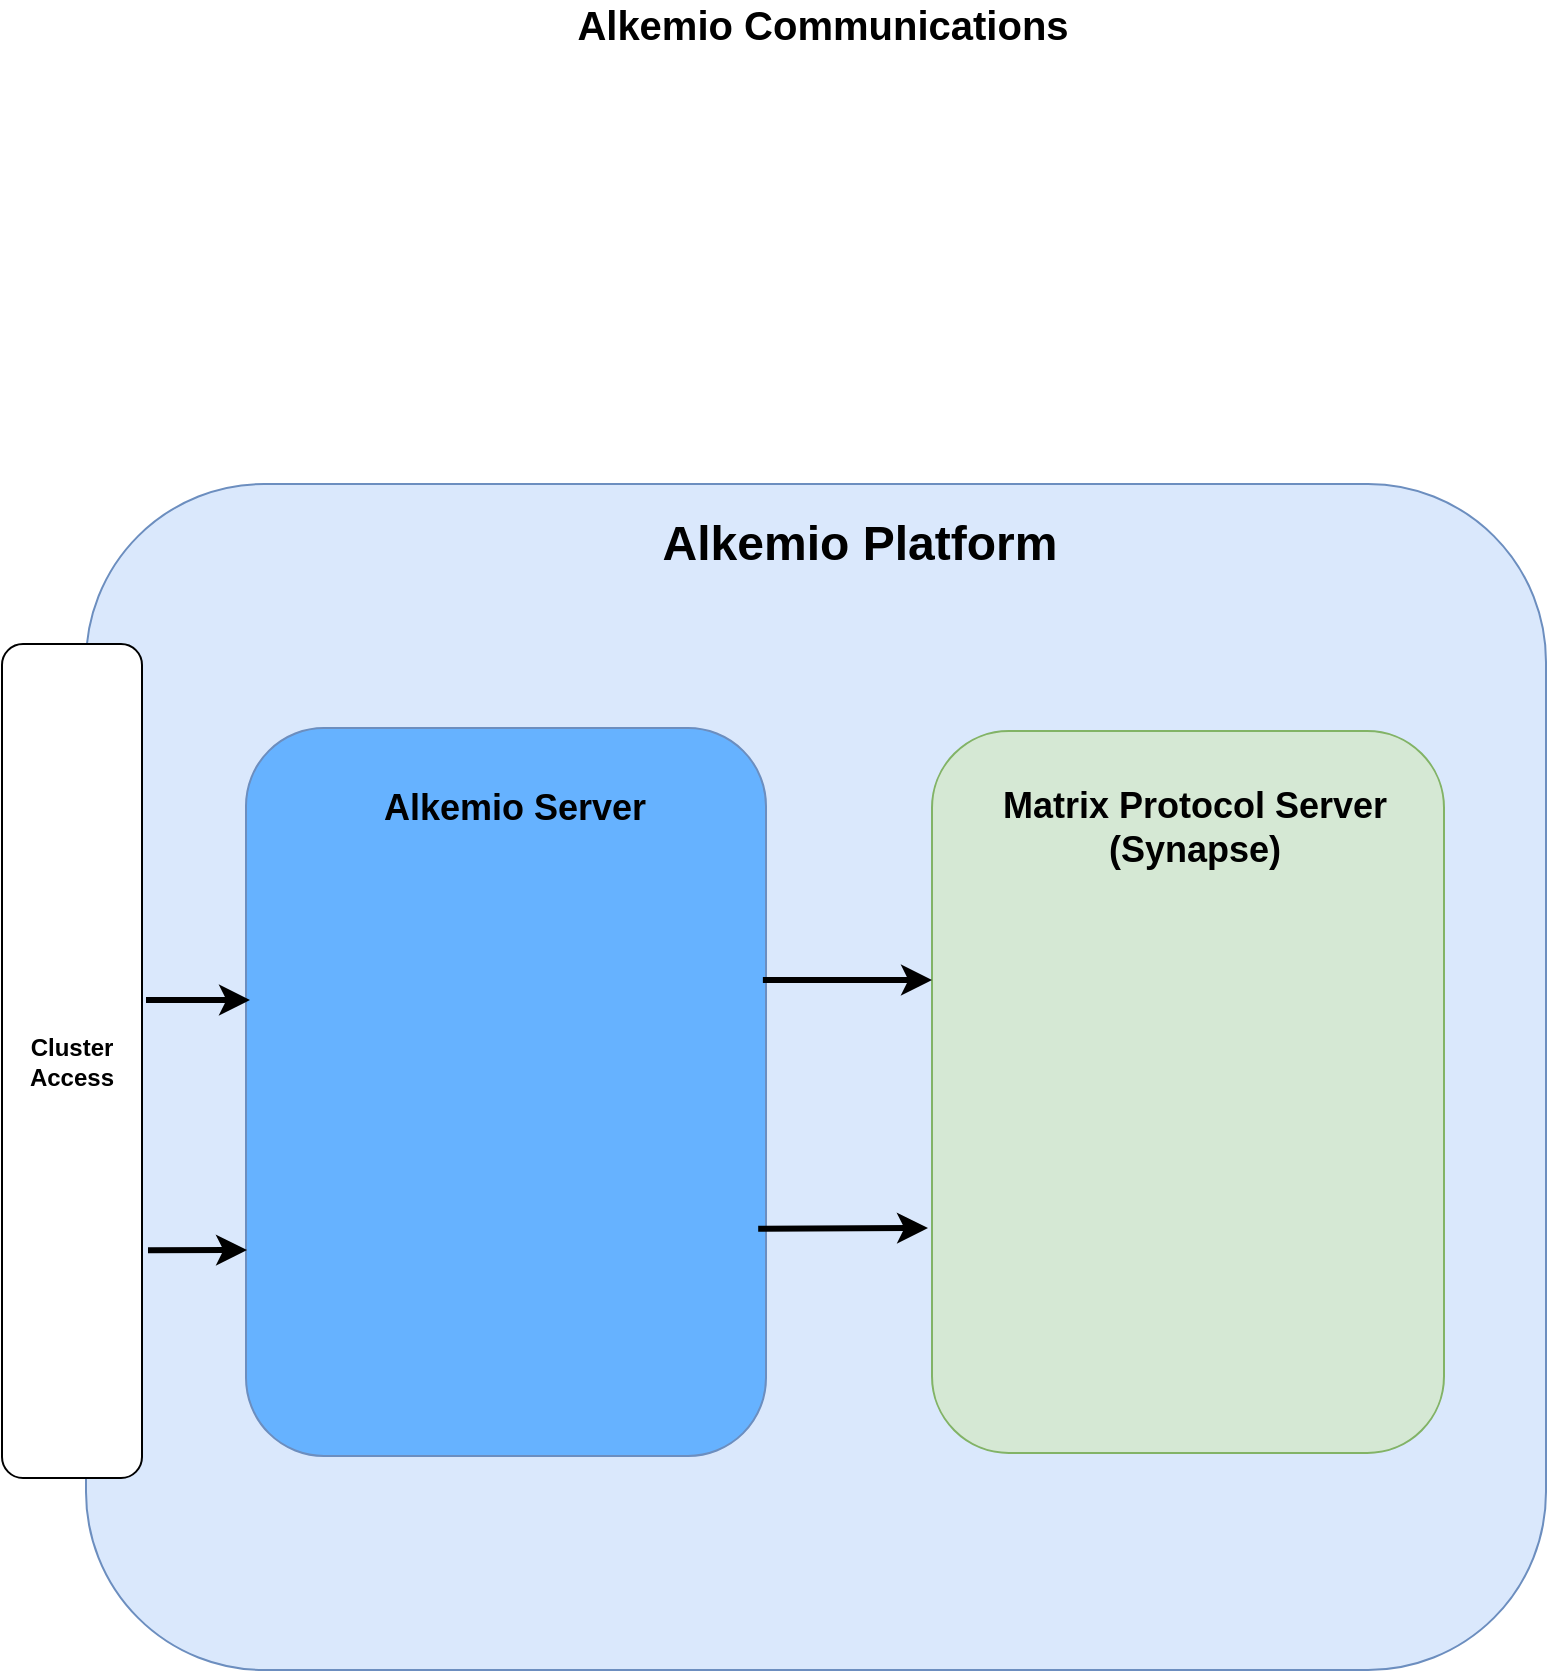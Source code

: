 <mxfile version="14.6.13" type="device" pages="2"><diagram name="Communications" id="MRnfxQKDurDMuoabgHoY"><mxGraphModel dx="1422" dy="815" grid="0" gridSize="10" guides="1" tooltips="1" connect="1" arrows="1" fold="1" page="1" pageScale="1" pageWidth="827" pageHeight="1169" math="0" shadow="0"><root><mxCell id="dUI4cDzIz1VOxFGTC87Q-0"/><mxCell id="dUI4cDzIz1VOxFGTC87Q-1" parent="dUI4cDzIz1VOxFGTC87Q-0"/><mxCell id="dUI4cDzIz1VOxFGTC87Q-44" value="" style="rounded=1;whiteSpace=wrap;html=1;fillColor=#dae8fc;strokeColor=#6c8ebf;" parent="dUI4cDzIz1VOxFGTC87Q-1" vertex="1"><mxGeometry x="65" y="270" width="730" height="593" as="geometry"/></mxCell><mxCell id="dUI4cDzIz1VOxFGTC87Q-4" value="Alkemio Communications" style="text;html=1;strokeColor=none;fillColor=none;align=center;verticalAlign=middle;whiteSpace=wrap;rounded=0;fontSize=20;fontStyle=1" parent="dUI4cDzIz1VOxFGTC87Q-1" vertex="1"><mxGeometry x="226" y="30" width="414.5" height="20" as="geometry"/></mxCell><mxCell id="dUI4cDzIz1VOxFGTC87Q-25" value="" style="group" parent="dUI4cDzIz1VOxFGTC87Q-1" vertex="1" connectable="0"><mxGeometry x="488" y="393.5" width="256" height="361" as="geometry"/></mxCell><mxCell id="qv9dvrMzTohGXrdc1UHr-3" value="" style="group" vertex="1" connectable="0" parent="dUI4cDzIz1VOxFGTC87Q-25"><mxGeometry width="256" height="361" as="geometry"/></mxCell><mxCell id="dUI4cDzIz1VOxFGTC87Q-26" value="" style="rounded=1;whiteSpace=wrap;html=1;fillColor=#d5e8d4;strokeColor=#82b366;" parent="qv9dvrMzTohGXrdc1UHr-3" vertex="1"><mxGeometry width="256" height="361" as="geometry"/></mxCell><mxCell id="dUI4cDzIz1VOxFGTC87Q-27" value="&lt;span style=&quot;font-size: 18px&quot;&gt;&lt;b&gt;Matrix Protocol Server&lt;br&gt;(Synapse)&lt;br&gt;&lt;/b&gt;&lt;/span&gt;" style="text;html=1;strokeColor=none;fillColor=none;align=center;verticalAlign=middle;whiteSpace=wrap;rounded=0;" parent="qv9dvrMzTohGXrdc1UHr-3" vertex="1"><mxGeometry x="22" y="9.5" width="219" height="78.97" as="geometry"/></mxCell><mxCell id="dUI4cDzIz1VOxFGTC87Q-54" value="&lt;b&gt;Cluster&lt;br&gt;Access&lt;br&gt;&lt;/b&gt;" style="rounded=1;whiteSpace=wrap;html=1;" parent="dUI4cDzIz1VOxFGTC87Q-1" vertex="1"><mxGeometry x="23" y="350" width="70" height="417" as="geometry"/></mxCell><mxCell id="qv9dvrMzTohGXrdc1UHr-1" value="&lt;font style=&quot;font-size: 24px;&quot;&gt;&lt;b style=&quot;font-size: 24px;&quot;&gt;Alkemio Platform&lt;br style=&quot;font-size: 24px;&quot;&gt;&lt;/b&gt;&lt;/font&gt;" style="text;html=1;strokeColor=none;fillColor=none;align=center;verticalAlign=middle;whiteSpace=wrap;rounded=0;fontSize=24;" vertex="1" parent="dUI4cDzIz1VOxFGTC87Q-1"><mxGeometry x="244.997" y="293.001" width="413.765" height="14.308" as="geometry"/></mxCell><mxCell id="qv9dvrMzTohGXrdc1UHr-2" value="" style="group" vertex="1" connectable="0" parent="dUI4cDzIz1VOxFGTC87Q-1"><mxGeometry x="145" y="392" width="260" height="364" as="geometry"/></mxCell><mxCell id="dUI4cDzIz1VOxFGTC87Q-12" value="" style="rounded=1;whiteSpace=wrap;html=1;strokeColor=#6c8ebf;fillColor=#66B2FF;" parent="qv9dvrMzTohGXrdc1UHr-2" vertex="1"><mxGeometry width="260" height="364" as="geometry"/></mxCell><mxCell id="dUI4cDzIz1VOxFGTC87Q-15" value="&lt;font style=&quot;font-size: 18px&quot;&gt;&lt;b style=&quot;font-size: 18px&quot;&gt;Alkemio Server&lt;br style=&quot;font-size: 18px&quot;&gt;&lt;/b&gt;&lt;/font&gt;" style="text;html=1;strokeColor=none;fillColor=none;align=center;verticalAlign=middle;whiteSpace=wrap;rounded=0;fontSize=18;" parent="qv9dvrMzTohGXrdc1UHr-2" vertex="1"><mxGeometry x="29.004" y="30.0" width="210.526" height="19.008" as="geometry"/></mxCell><mxCell id="qv9dvrMzTohGXrdc1UHr-4" value="" style="endArrow=classic;html=1;fontSize=18;exitX=0.994;exitY=0.346;exitDx=0;exitDy=0;exitPerimeter=0;entryX=0;entryY=0.345;entryDx=0;entryDy=0;entryPerimeter=0;strokeWidth=3;" edge="1" parent="dUI4cDzIz1VOxFGTC87Q-1" source="dUI4cDzIz1VOxFGTC87Q-12" target="dUI4cDzIz1VOxFGTC87Q-26"><mxGeometry width="50" height="50" relative="1" as="geometry"><mxPoint x="342" y="579" as="sourcePoint"/><mxPoint x="392" y="529" as="targetPoint"/></mxGeometry></mxCell><mxCell id="qv9dvrMzTohGXrdc1UHr-6" value="" style="endArrow=classic;html=1;fontSize=18;exitX=0.985;exitY=0.688;exitDx=0;exitDy=0;exitPerimeter=0;strokeWidth=3;" edge="1" parent="dUI4cDzIz1VOxFGTC87Q-1" source="dUI4cDzIz1VOxFGTC87Q-12"><mxGeometry width="50" height="50" relative="1" as="geometry"><mxPoint x="413.44" y="527.944" as="sourcePoint"/><mxPoint x="486" y="642" as="targetPoint"/></mxGeometry></mxCell><mxCell id="qv9dvrMzTohGXrdc1UHr-7" value="" style="endArrow=classic;html=1;fontSize=18;strokeWidth=3;" edge="1" parent="dUI4cDzIz1VOxFGTC87Q-1"><mxGeometry width="50" height="50" relative="1" as="geometry"><mxPoint x="95" y="528" as="sourcePoint"/><mxPoint x="147" y="528" as="targetPoint"/></mxGeometry></mxCell><mxCell id="qv9dvrMzTohGXrdc1UHr-8" value="" style="endArrow=classic;html=1;fontSize=18;exitX=1.043;exitY=0.727;exitDx=0;exitDy=0;exitPerimeter=0;strokeWidth=3;entryX=0.002;entryY=0.717;entryDx=0;entryDy=0;entryPerimeter=0;" edge="1" parent="dUI4cDzIz1VOxFGTC87Q-1" source="dUI4cDzIz1VOxFGTC87Q-54" target="dUI4cDzIz1VOxFGTC87Q-12"><mxGeometry width="50" height="50" relative="1" as="geometry"><mxPoint x="106.5" y="538.08" as="sourcePoint"/><mxPoint x="157" y="538" as="targetPoint"/></mxGeometry></mxCell></root></mxGraphModel></diagram><diagram name="Rooms" id="Q2cQWB28_HwYQsbMCPof"><mxGraphModel dx="1422" dy="815" grid="0" gridSize="10" guides="1" tooltips="1" connect="1" arrows="1" fold="1" page="1" pageScale="1" pageWidth="827" pageHeight="1169" math="0" shadow="0"><root><mxCell id="Yhn6UeqLd295wZmNj0LK-0"/><mxCell id="Yhn6UeqLd295wZmNj0LK-1" parent="Yhn6UeqLd295wZmNj0LK-0"/><mxCell id="Yhn6UeqLd295wZmNj0LK-2" value="" style="rounded=1;whiteSpace=wrap;html=1;fillColor=#dae8fc;strokeColor=#6c8ebf;" vertex="1" parent="Yhn6UeqLd295wZmNj0LK-1"><mxGeometry x="65" y="270" width="730" height="593" as="geometry"/></mxCell><mxCell id="Yhn6UeqLd295wZmNj0LK-3" value="Alkemio Communications" style="text;html=1;strokeColor=none;fillColor=none;align=center;verticalAlign=middle;whiteSpace=wrap;rounded=0;fontSize=20;fontStyle=1" vertex="1" parent="Yhn6UeqLd295wZmNj0LK-1"><mxGeometry x="226" y="30" width="414.5" height="20" as="geometry"/></mxCell><mxCell id="Yhn6UeqLd295wZmNj0LK-4" value="" style="group" vertex="1" connectable="0" parent="Yhn6UeqLd295wZmNj0LK-1"><mxGeometry x="488" y="393.5" width="256" height="361" as="geometry"/></mxCell><mxCell id="Yhn6UeqLd295wZmNj0LK-5" value="" style="group" vertex="1" connectable="0" parent="Yhn6UeqLd295wZmNj0LK-4"><mxGeometry width="256" height="361" as="geometry"/></mxCell><mxCell id="Yhn6UeqLd295wZmNj0LK-6" value="" style="rounded=1;whiteSpace=wrap;html=1;fillColor=#d5e8d4;strokeColor=#82b366;" vertex="1" parent="Yhn6UeqLd295wZmNj0LK-5"><mxGeometry width="256" height="361" as="geometry"/></mxCell><mxCell id="Yhn6UeqLd295wZmNj0LK-7" value="&lt;span style=&quot;font-size: 18px&quot;&gt;&lt;b&gt;Matrix Protocol Server&lt;br&gt;(Synapse)&lt;br&gt;&lt;/b&gt;&lt;/span&gt;" style="text;html=1;strokeColor=none;fillColor=none;align=center;verticalAlign=middle;whiteSpace=wrap;rounded=0;" vertex="1" parent="Yhn6UeqLd295wZmNj0LK-5"><mxGeometry x="30.5" y="-1.5" width="195" height="78.97" as="geometry"/></mxCell><mxCell id="jVtLRWPbesHhb_P7J7BM-19" value="&lt;b&gt;UpdatesRoom&lt;/b&gt;" style="rounded=1;whiteSpace=wrap;html=1;" vertex="1" parent="Yhn6UeqLd295wZmNj0LK-5"><mxGeometry x="45" y="130.5" width="185" height="31" as="geometry"/></mxCell><mxCell id="jVtLRWPbesHhb_P7J7BM-10" value="&lt;b&gt;UpdatesRoom&lt;/b&gt;" style="rounded=1;whiteSpace=wrap;html=1;" vertex="1" parent="Yhn6UeqLd295wZmNj0LK-5"><mxGeometry x="45" y="91.5" width="184" height="31" as="geometry"/></mxCell><mxCell id="jVtLRWPbesHhb_P7J7BM-26" value="&lt;b&gt;User-User&lt;/b&gt;" style="rounded=1;whiteSpace=wrap;html=1;" vertex="1" parent="Yhn6UeqLd295wZmNj0LK-5"><mxGeometry x="50.13" y="221.5" width="155.75" height="31" as="geometry"/></mxCell><mxCell id="Yhn6UeqLd295wZmNj0LK-8" value="&lt;b&gt;Cluster&lt;br&gt;Access&lt;br&gt;&lt;/b&gt;" style="rounded=1;whiteSpace=wrap;html=1;" vertex="1" parent="Yhn6UeqLd295wZmNj0LK-1"><mxGeometry x="23" y="350" width="70" height="417" as="geometry"/></mxCell><mxCell id="Yhn6UeqLd295wZmNj0LK-9" value="&lt;font style=&quot;font-size: 24px;&quot;&gt;&lt;b style=&quot;font-size: 24px;&quot;&gt;Alkemio Platform&lt;br style=&quot;font-size: 24px;&quot;&gt;&lt;/b&gt;&lt;/font&gt;" style="text;html=1;strokeColor=none;fillColor=none;align=center;verticalAlign=middle;whiteSpace=wrap;rounded=0;fontSize=24;" vertex="1" parent="Yhn6UeqLd295wZmNj0LK-1"><mxGeometry x="244.997" y="293.001" width="413.765" height="14.308" as="geometry"/></mxCell><mxCell id="Yhn6UeqLd295wZmNj0LK-10" value="" style="group" vertex="1" connectable="0" parent="Yhn6UeqLd295wZmNj0LK-1"><mxGeometry x="145" y="392" width="275.681" height="364" as="geometry"/></mxCell><mxCell id="Yhn6UeqLd295wZmNj0LK-11" value="" style="rounded=1;whiteSpace=wrap;html=1;strokeColor=#6c8ebf;fillColor=#66B2FF;" vertex="1" parent="Yhn6UeqLd295wZmNj0LK-10"><mxGeometry width="260" height="364" as="geometry"/></mxCell><mxCell id="Yhn6UeqLd295wZmNj0LK-12" value="&lt;font style=&quot;font-size: 18px&quot;&gt;&lt;b style=&quot;font-size: 18px&quot;&gt;Alkemio Server&lt;br style=&quot;font-size: 18px&quot;&gt;&lt;/b&gt;&lt;/font&gt;" style="text;html=1;strokeColor=none;fillColor=none;align=center;verticalAlign=middle;whiteSpace=wrap;rounded=0;fontSize=18;" vertex="1" parent="Yhn6UeqLd295wZmNj0LK-10"><mxGeometry x="24.734" y="17.0" width="210.526" height="19.008" as="geometry"/></mxCell><mxCell id="jVtLRWPbesHhb_P7J7BM-0" value="" style="group" vertex="1" connectable="0" parent="Yhn6UeqLd295wZmNj0LK-10"><mxGeometry x="38" y="49" width="237.681" height="137" as="geometry"/></mxCell><mxCell id="jVtLRWPbesHhb_P7J7BM-1" value="" style="rounded=1;whiteSpace=wrap;html=1;fillColor=#FFF2CC;" vertex="1" parent="jVtLRWPbesHhb_P7J7BM-0"><mxGeometry width="186" height="137" as="geometry"/></mxCell><mxCell id="jVtLRWPbesHhb_P7J7BM-2" value="&lt;font style=&quot;font-size: 18px&quot;&gt;&lt;b&gt;Community&lt;/b&gt;&lt;/font&gt;" style="text;html=1;strokeColor=none;fillColor=none;align=center;verticalAlign=middle;whiteSpace=wrap;rounded=0;" vertex="1" parent="jVtLRWPbesHhb_P7J7BM-0"><mxGeometry x="13.455" y="12.872" width="158.298" height="28.605" as="geometry"/></mxCell><mxCell id="jVtLRWPbesHhb_P7J7BM-5" value="&lt;b&gt;UpdatesRoomID&lt;/b&gt;" style="rounded=1;whiteSpace=wrap;html=1;" vertex="1" parent="jVtLRWPbesHhb_P7J7BM-0"><mxGeometry x="16" y="44" width="155.75" height="31" as="geometry"/></mxCell><mxCell id="jVtLRWPbesHhb_P7J7BM-9" value="&lt;b&gt;DiscussionRoomID&lt;/b&gt;" style="rounded=1;whiteSpace=wrap;html=1;" vertex="1" parent="jVtLRWPbesHhb_P7J7BM-0"><mxGeometry x="17" y="83" width="154.75" height="31" as="geometry"/></mxCell><mxCell id="Yhn6UeqLd295wZmNj0LK-13" value="" style="endArrow=classic;html=1;fontSize=18;exitX=0.994;exitY=0.346;exitDx=0;exitDy=0;exitPerimeter=0;entryX=0;entryY=0.345;entryDx=0;entryDy=0;entryPerimeter=0;strokeWidth=3;" edge="1" parent="Yhn6UeqLd295wZmNj0LK-1" source="Yhn6UeqLd295wZmNj0LK-11" target="Yhn6UeqLd295wZmNj0LK-6"><mxGeometry width="50" height="50" relative="1" as="geometry"><mxPoint x="342" y="579" as="sourcePoint"/><mxPoint x="392" y="529" as="targetPoint"/></mxGeometry></mxCell><mxCell id="Yhn6UeqLd295wZmNj0LK-14" value="" style="endArrow=classic;html=1;fontSize=18;exitX=0.985;exitY=0.688;exitDx=0;exitDy=0;exitPerimeter=0;strokeWidth=3;" edge="1" parent="Yhn6UeqLd295wZmNj0LK-1" source="Yhn6UeqLd295wZmNj0LK-11"><mxGeometry width="50" height="50" relative="1" as="geometry"><mxPoint x="413.44" y="527.944" as="sourcePoint"/><mxPoint x="486" y="642" as="targetPoint"/></mxGeometry></mxCell><mxCell id="Yhn6UeqLd295wZmNj0LK-15" value="" style="endArrow=classic;html=1;fontSize=18;strokeWidth=3;" edge="1" parent="Yhn6UeqLd295wZmNj0LK-1"><mxGeometry width="50" height="50" relative="1" as="geometry"><mxPoint x="95" y="528" as="sourcePoint"/><mxPoint x="147" y="528" as="targetPoint"/></mxGeometry></mxCell><mxCell id="Yhn6UeqLd295wZmNj0LK-16" value="" style="endArrow=classic;html=1;fontSize=18;exitX=1.043;exitY=0.727;exitDx=0;exitDy=0;exitPerimeter=0;strokeWidth=3;entryX=0.002;entryY=0.717;entryDx=0;entryDy=0;entryPerimeter=0;" edge="1" parent="Yhn6UeqLd295wZmNj0LK-1" source="Yhn6UeqLd295wZmNj0LK-8" target="Yhn6UeqLd295wZmNj0LK-11"><mxGeometry width="50" height="50" relative="1" as="geometry"><mxPoint x="106.5" y="538.08" as="sourcePoint"/><mxPoint x="157" y="538" as="targetPoint"/></mxGeometry></mxCell><mxCell id="jVtLRWPbesHhb_P7J7BM-20" style="edgeStyle=orthogonalEdgeStyle;rounded=0;orthogonalLoop=1;jettySize=auto;html=1;exitX=1;exitY=0.5;exitDx=0;exitDy=0;entryX=0;entryY=0.5;entryDx=0;entryDy=0;fontSize=24;strokeWidth=3;dashed=1;" edge="1" parent="Yhn6UeqLd295wZmNj0LK-1" source="jVtLRWPbesHhb_P7J7BM-5" target="jVtLRWPbesHhb_P7J7BM-10"><mxGeometry relative="1" as="geometry"/></mxCell><mxCell id="jVtLRWPbesHhb_P7J7BM-22" style="edgeStyle=orthogonalEdgeStyle;rounded=0;orthogonalLoop=1;jettySize=auto;html=1;exitX=1;exitY=0.5;exitDx=0;exitDy=0;entryX=0;entryY=0.5;entryDx=0;entryDy=0;fontSize=24;strokeWidth=3;dashed=1;" edge="1" parent="Yhn6UeqLd295wZmNj0LK-1" source="jVtLRWPbesHhb_P7J7BM-9" target="jVtLRWPbesHhb_P7J7BM-19"><mxGeometry relative="1" as="geometry"><mxPoint x="364.75" y="510.5" as="sourcePoint"/><mxPoint x="543" y="510.5" as="targetPoint"/></mxGeometry></mxCell><mxCell id="jVtLRWPbesHhb_P7J7BM-28" value="&lt;b&gt;User-User&lt;/b&gt;" style="rounded=1;whiteSpace=wrap;html=1;" vertex="1" parent="Yhn6UeqLd295wZmNj0LK-1"><mxGeometry x="548.13" y="625" width="155.75" height="31" as="geometry"/></mxCell><mxCell id="jVtLRWPbesHhb_P7J7BM-29" value="&lt;b&gt;User-User&lt;/b&gt;" style="rounded=1;whiteSpace=wrap;html=1;" vertex="1" parent="Yhn6UeqLd295wZmNj0LK-1"><mxGeometry x="558.13" y="635" width="155.75" height="31" as="geometry"/></mxCell><mxCell id="jVtLRWPbesHhb_P7J7BM-30" value="&lt;b&gt;User-User&lt;/b&gt;" style="rounded=1;whiteSpace=wrap;html=1;" vertex="1" parent="Yhn6UeqLd295wZmNj0LK-1"><mxGeometry x="568.13" y="645" width="155.75" height="31" as="geometry"/></mxCell></root></mxGraphModel></diagram></mxfile>